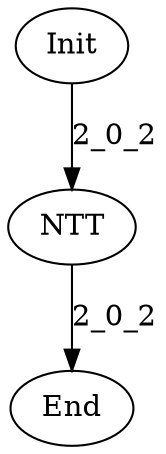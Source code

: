 digraph G {
Init[label="Init"];
End[label="End"];
NTT[label="NTT"];
Init -> NTT[label="2_0_2"];
NTT -> End[label="2_0_2"];
}
